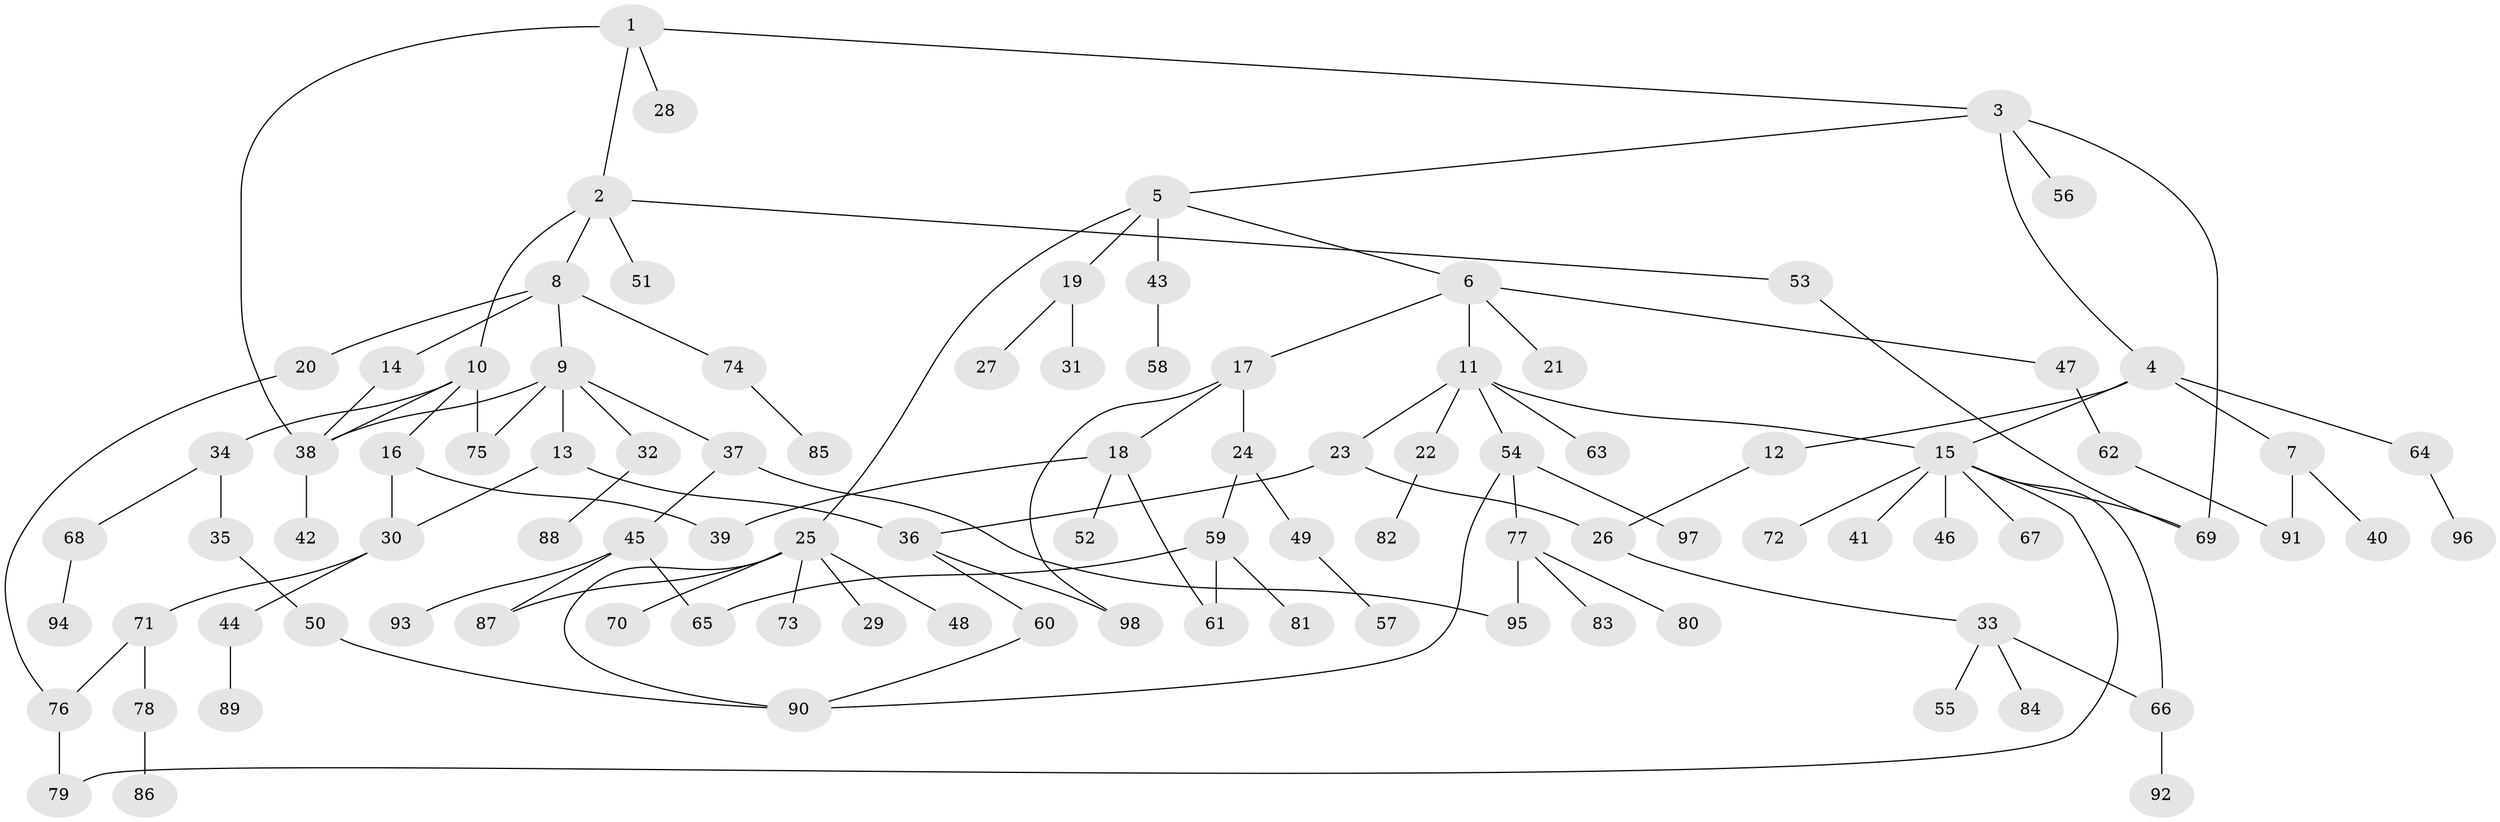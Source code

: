 // Generated by graph-tools (version 1.1) at 2025/13/03/09/25 04:13:32]
// undirected, 98 vertices, 120 edges
graph export_dot {
graph [start="1"]
  node [color=gray90,style=filled];
  1;
  2;
  3;
  4;
  5;
  6;
  7;
  8;
  9;
  10;
  11;
  12;
  13;
  14;
  15;
  16;
  17;
  18;
  19;
  20;
  21;
  22;
  23;
  24;
  25;
  26;
  27;
  28;
  29;
  30;
  31;
  32;
  33;
  34;
  35;
  36;
  37;
  38;
  39;
  40;
  41;
  42;
  43;
  44;
  45;
  46;
  47;
  48;
  49;
  50;
  51;
  52;
  53;
  54;
  55;
  56;
  57;
  58;
  59;
  60;
  61;
  62;
  63;
  64;
  65;
  66;
  67;
  68;
  69;
  70;
  71;
  72;
  73;
  74;
  75;
  76;
  77;
  78;
  79;
  80;
  81;
  82;
  83;
  84;
  85;
  86;
  87;
  88;
  89;
  90;
  91;
  92;
  93;
  94;
  95;
  96;
  97;
  98;
  1 -- 2;
  1 -- 3;
  1 -- 28;
  1 -- 38;
  2 -- 8;
  2 -- 10;
  2 -- 51;
  2 -- 53;
  3 -- 4;
  3 -- 5;
  3 -- 56;
  3 -- 69;
  4 -- 7;
  4 -- 12;
  4 -- 15;
  4 -- 64;
  5 -- 6;
  5 -- 19;
  5 -- 25;
  5 -- 43;
  6 -- 11;
  6 -- 17;
  6 -- 21;
  6 -- 47;
  7 -- 40;
  7 -- 91;
  8 -- 9;
  8 -- 14;
  8 -- 20;
  8 -- 74;
  9 -- 13;
  9 -- 32;
  9 -- 37;
  9 -- 38;
  9 -- 75;
  10 -- 16;
  10 -- 34;
  10 -- 75;
  10 -- 38;
  11 -- 22;
  11 -- 23;
  11 -- 54;
  11 -- 63;
  11 -- 15;
  12 -- 26;
  13 -- 30;
  13 -- 36;
  14 -- 38;
  15 -- 41;
  15 -- 46;
  15 -- 66;
  15 -- 67;
  15 -- 69;
  15 -- 72;
  15 -- 79;
  16 -- 30;
  16 -- 39;
  17 -- 18;
  17 -- 24;
  17 -- 98;
  18 -- 52;
  18 -- 61;
  18 -- 39;
  19 -- 27;
  19 -- 31;
  20 -- 76;
  22 -- 82;
  23 -- 26;
  23 -- 36;
  24 -- 49;
  24 -- 59;
  25 -- 29;
  25 -- 48;
  25 -- 70;
  25 -- 73;
  25 -- 90;
  25 -- 87;
  26 -- 33;
  30 -- 44;
  30 -- 71;
  32 -- 88;
  33 -- 55;
  33 -- 84;
  33 -- 66;
  34 -- 35;
  34 -- 68;
  35 -- 50;
  36 -- 60;
  36 -- 98;
  37 -- 45;
  37 -- 95;
  38 -- 42;
  43 -- 58;
  44 -- 89;
  45 -- 65;
  45 -- 87;
  45 -- 93;
  47 -- 62;
  49 -- 57;
  50 -- 90;
  53 -- 69;
  54 -- 77;
  54 -- 97;
  54 -- 90;
  59 -- 81;
  59 -- 65;
  59 -- 61;
  60 -- 90;
  62 -- 91;
  64 -- 96;
  66 -- 92;
  68 -- 94;
  71 -- 78;
  71 -- 76;
  74 -- 85;
  76 -- 79;
  77 -- 80;
  77 -- 83;
  77 -- 95;
  78 -- 86;
}
